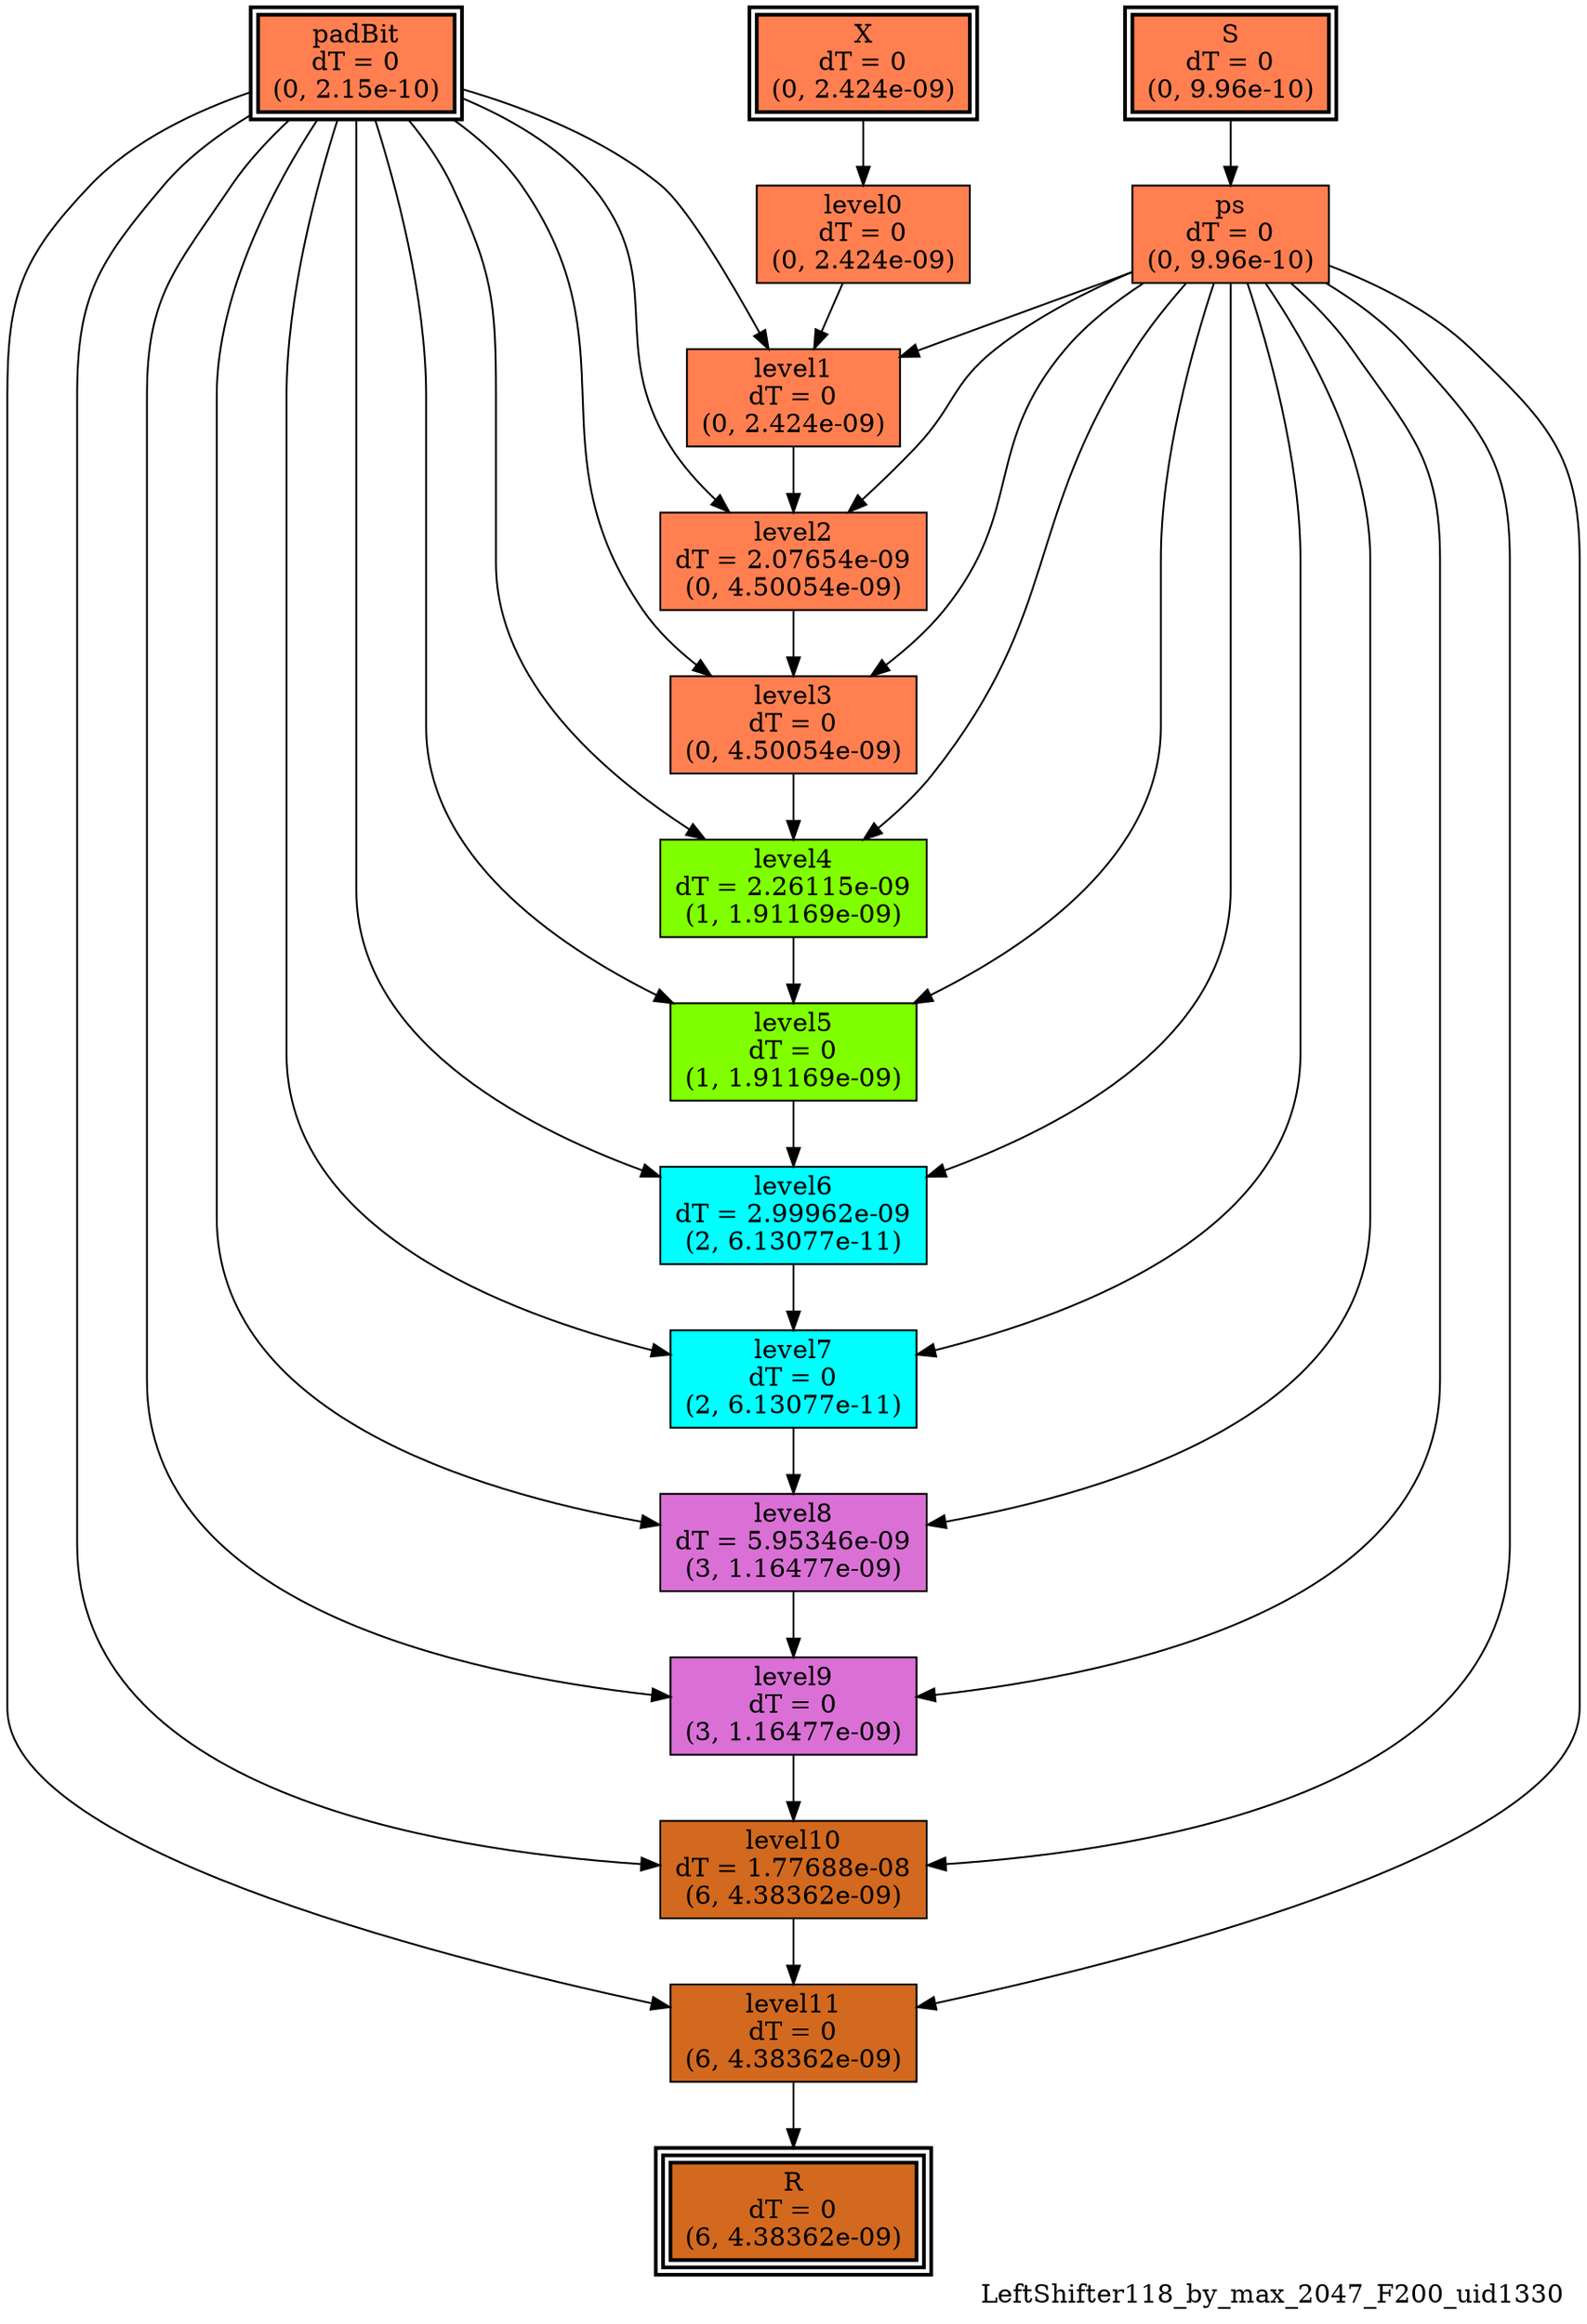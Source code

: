 digraph LeftShifter118_by_max_2047_F200_uid1330
{
	//graph drawing options
	label=LeftShifter118_by_max_2047_F200_uid1330;
	labelloc=bottom;
	labeljust=right;
	ratio=auto;
	nodesep=0.25;
	ranksep=0.5;

	//input/output signals of operator LeftShifter118_by_max_2047_F200_uid1330
	X__LeftShifter118_by_max_2047_F200_uid1330 [ label="X\ndT = 0\n(0, 2.424e-09)", shape=box, color=black, style="bold, filled", fillcolor=coral, peripheries=2 ];
	S__LeftShifter118_by_max_2047_F200_uid1330 [ label="S\ndT = 0\n(0, 9.96e-10)", shape=box, color=black, style="bold, filled", fillcolor=coral, peripheries=2 ];
	padBit__LeftShifter118_by_max_2047_F200_uid1330 [ label="padBit\ndT = 0\n(0, 2.15e-10)", shape=box, color=black, style="bold, filled", fillcolor=coral, peripheries=2 ];
	R__LeftShifter118_by_max_2047_F200_uid1330 [ label="R\ndT = 0\n(6, 4.38362e-09)", shape=box, color=black, style="bold, filled", fillcolor=chocolate, peripheries=3 ];
	{rank=same X__LeftShifter118_by_max_2047_F200_uid1330, S__LeftShifter118_by_max_2047_F200_uid1330, padBit__LeftShifter118_by_max_2047_F200_uid1330};
	{rank=same R__LeftShifter118_by_max_2047_F200_uid1330};
	//internal signals of operator LeftShifter118_by_max_2047_F200_uid1330
	ps__LeftShifter118_by_max_2047_F200_uid1330 [ label="ps\ndT = 0\n(0, 9.96e-10)", shape=box, color=black, style=filled, fillcolor=coral, peripheries=1 ];
	level0__LeftShifter118_by_max_2047_F200_uid1330 [ label="level0\ndT = 0\n(0, 2.424e-09)", shape=box, color=black, style=filled, fillcolor=coral, peripheries=1 ];
	level1__LeftShifter118_by_max_2047_F200_uid1330 [ label="level1\ndT = 0\n(0, 2.424e-09)", shape=box, color=black, style=filled, fillcolor=coral, peripheries=1 ];
	level2__LeftShifter118_by_max_2047_F200_uid1330 [ label="level2\ndT = 2.07654e-09\n(0, 4.50054e-09)", shape=box, color=black, style=filled, fillcolor=coral, peripheries=1 ];
	level3__LeftShifter118_by_max_2047_F200_uid1330 [ label="level3\ndT = 0\n(0, 4.50054e-09)", shape=box, color=black, style=filled, fillcolor=coral, peripheries=1 ];
	level4__LeftShifter118_by_max_2047_F200_uid1330 [ label="level4\ndT = 2.26115e-09\n(1, 1.91169e-09)", shape=box, color=black, style=filled, fillcolor=chartreuse, peripheries=1 ];
	level5__LeftShifter118_by_max_2047_F200_uid1330 [ label="level5\ndT = 0\n(1, 1.91169e-09)", shape=box, color=black, style=filled, fillcolor=chartreuse, peripheries=1 ];
	level6__LeftShifter118_by_max_2047_F200_uid1330 [ label="level6\ndT = 2.99962e-09\n(2, 6.13077e-11)", shape=box, color=black, style=filled, fillcolor=cyan, peripheries=1 ];
	level7__LeftShifter118_by_max_2047_F200_uid1330 [ label="level7\ndT = 0\n(2, 6.13077e-11)", shape=box, color=black, style=filled, fillcolor=cyan, peripheries=1 ];
	level8__LeftShifter118_by_max_2047_F200_uid1330 [ label="level8\ndT = 5.95346e-09\n(3, 1.16477e-09)", shape=box, color=black, style=filled, fillcolor=orchid, peripheries=1 ];
	level9__LeftShifter118_by_max_2047_F200_uid1330 [ label="level9\ndT = 0\n(3, 1.16477e-09)", shape=box, color=black, style=filled, fillcolor=orchid, peripheries=1 ];
	level10__LeftShifter118_by_max_2047_F200_uid1330 [ label="level10\ndT = 1.77688e-08\n(6, 4.38362e-09)", shape=box, color=black, style=filled, fillcolor=chocolate, peripheries=1 ];
	level11__LeftShifter118_by_max_2047_F200_uid1330 [ label="level11\ndT = 0\n(6, 4.38362e-09)", shape=box, color=black, style=filled, fillcolor=chocolate, peripheries=1 ];

	//subcomponents of operator LeftShifter118_by_max_2047_F200_uid1330

	//input and internal signal connections of operator LeftShifter118_by_max_2047_F200_uid1330
	X__LeftShifter118_by_max_2047_F200_uid1330 -> level0__LeftShifter118_by_max_2047_F200_uid1330 [ arrowhead=normal, arrowsize=1.0, arrowtail=normal, color=black, dir=forward  ];
	S__LeftShifter118_by_max_2047_F200_uid1330 -> ps__LeftShifter118_by_max_2047_F200_uid1330 [ arrowhead=normal, arrowsize=1.0, arrowtail=normal, color=black, dir=forward  ];
	padBit__LeftShifter118_by_max_2047_F200_uid1330 -> level1__LeftShifter118_by_max_2047_F200_uid1330 [ arrowhead=normal, arrowsize=1.0, arrowtail=normal, color=black, dir=forward  ];
	padBit__LeftShifter118_by_max_2047_F200_uid1330 -> level2__LeftShifter118_by_max_2047_F200_uid1330 [ arrowhead=normal, arrowsize=1.0, arrowtail=normal, color=black, dir=forward  ];
	padBit__LeftShifter118_by_max_2047_F200_uid1330 -> level3__LeftShifter118_by_max_2047_F200_uid1330 [ arrowhead=normal, arrowsize=1.0, arrowtail=normal, color=black, dir=forward  ];
	padBit__LeftShifter118_by_max_2047_F200_uid1330 -> level4__LeftShifter118_by_max_2047_F200_uid1330 [ arrowhead=normal, arrowsize=1.0, arrowtail=normal, color=black, dir=forward  ];
	padBit__LeftShifter118_by_max_2047_F200_uid1330 -> level5__LeftShifter118_by_max_2047_F200_uid1330 [ arrowhead=normal, arrowsize=1.0, arrowtail=normal, color=black, dir=forward  ];
	padBit__LeftShifter118_by_max_2047_F200_uid1330 -> level6__LeftShifter118_by_max_2047_F200_uid1330 [ arrowhead=normal, arrowsize=1.0, arrowtail=normal, color=black, dir=forward  ];
	padBit__LeftShifter118_by_max_2047_F200_uid1330 -> level7__LeftShifter118_by_max_2047_F200_uid1330 [ arrowhead=normal, arrowsize=1.0, arrowtail=normal, color=black, dir=forward  ];
	padBit__LeftShifter118_by_max_2047_F200_uid1330 -> level8__LeftShifter118_by_max_2047_F200_uid1330 [ arrowhead=normal, arrowsize=1.0, arrowtail=normal, color=black, dir=forward  ];
	padBit__LeftShifter118_by_max_2047_F200_uid1330 -> level9__LeftShifter118_by_max_2047_F200_uid1330 [ arrowhead=normal, arrowsize=1.0, arrowtail=normal, color=black, dir=forward  ];
	padBit__LeftShifter118_by_max_2047_F200_uid1330 -> level10__LeftShifter118_by_max_2047_F200_uid1330 [ arrowhead=normal, arrowsize=1.0, arrowtail=normal, color=black, dir=forward  ];
	padBit__LeftShifter118_by_max_2047_F200_uid1330 -> level11__LeftShifter118_by_max_2047_F200_uid1330 [ arrowhead=normal, arrowsize=1.0, arrowtail=normal, color=black, dir=forward  ];
	ps__LeftShifter118_by_max_2047_F200_uid1330 -> level1__LeftShifter118_by_max_2047_F200_uid1330 [ arrowhead=normal, arrowsize=1.0, arrowtail=normal, color=black, dir=forward  ];
	ps__LeftShifter118_by_max_2047_F200_uid1330 -> level2__LeftShifter118_by_max_2047_F200_uid1330 [ arrowhead=normal, arrowsize=1.0, arrowtail=normal, color=black, dir=forward  ];
	ps__LeftShifter118_by_max_2047_F200_uid1330 -> level3__LeftShifter118_by_max_2047_F200_uid1330 [ arrowhead=normal, arrowsize=1.0, arrowtail=normal, color=black, dir=forward  ];
	ps__LeftShifter118_by_max_2047_F200_uid1330 -> level4__LeftShifter118_by_max_2047_F200_uid1330 [ arrowhead=normal, arrowsize=1.0, arrowtail=normal, color=black, dir=forward  ];
	ps__LeftShifter118_by_max_2047_F200_uid1330 -> level5__LeftShifter118_by_max_2047_F200_uid1330 [ arrowhead=normal, arrowsize=1.0, arrowtail=normal, color=black, dir=forward  ];
	ps__LeftShifter118_by_max_2047_F200_uid1330 -> level6__LeftShifter118_by_max_2047_F200_uid1330 [ arrowhead=normal, arrowsize=1.0, arrowtail=normal, color=black, dir=forward  ];
	ps__LeftShifter118_by_max_2047_F200_uid1330 -> level7__LeftShifter118_by_max_2047_F200_uid1330 [ arrowhead=normal, arrowsize=1.0, arrowtail=normal, color=black, dir=forward  ];
	ps__LeftShifter118_by_max_2047_F200_uid1330 -> level8__LeftShifter118_by_max_2047_F200_uid1330 [ arrowhead=normal, arrowsize=1.0, arrowtail=normal, color=black, dir=forward  ];
	ps__LeftShifter118_by_max_2047_F200_uid1330 -> level9__LeftShifter118_by_max_2047_F200_uid1330 [ arrowhead=normal, arrowsize=1.0, arrowtail=normal, color=black, dir=forward  ];
	ps__LeftShifter118_by_max_2047_F200_uid1330 -> level10__LeftShifter118_by_max_2047_F200_uid1330 [ arrowhead=normal, arrowsize=1.0, arrowtail=normal, color=black, dir=forward  ];
	ps__LeftShifter118_by_max_2047_F200_uid1330 -> level11__LeftShifter118_by_max_2047_F200_uid1330 [ arrowhead=normal, arrowsize=1.0, arrowtail=normal, color=black, dir=forward  ];
	level0__LeftShifter118_by_max_2047_F200_uid1330 -> level1__LeftShifter118_by_max_2047_F200_uid1330 [ arrowhead=normal, arrowsize=1.0, arrowtail=normal, color=black, dir=forward  ];
	level1__LeftShifter118_by_max_2047_F200_uid1330 -> level2__LeftShifter118_by_max_2047_F200_uid1330 [ arrowhead=normal, arrowsize=1.0, arrowtail=normal, color=black, dir=forward  ];
	level2__LeftShifter118_by_max_2047_F200_uid1330 -> level3__LeftShifter118_by_max_2047_F200_uid1330 [ arrowhead=normal, arrowsize=1.0, arrowtail=normal, color=black, dir=forward  ];
	level3__LeftShifter118_by_max_2047_F200_uid1330 -> level4__LeftShifter118_by_max_2047_F200_uid1330 [ arrowhead=normal, arrowsize=1.0, arrowtail=normal, color=black, dir=forward  ];
	level4__LeftShifter118_by_max_2047_F200_uid1330 -> level5__LeftShifter118_by_max_2047_F200_uid1330 [ arrowhead=normal, arrowsize=1.0, arrowtail=normal, color=black, dir=forward  ];
	level5__LeftShifter118_by_max_2047_F200_uid1330 -> level6__LeftShifter118_by_max_2047_F200_uid1330 [ arrowhead=normal, arrowsize=1.0, arrowtail=normal, color=black, dir=forward  ];
	level6__LeftShifter118_by_max_2047_F200_uid1330 -> level7__LeftShifter118_by_max_2047_F200_uid1330 [ arrowhead=normal, arrowsize=1.0, arrowtail=normal, color=black, dir=forward  ];
	level7__LeftShifter118_by_max_2047_F200_uid1330 -> level8__LeftShifter118_by_max_2047_F200_uid1330 [ arrowhead=normal, arrowsize=1.0, arrowtail=normal, color=black, dir=forward  ];
	level8__LeftShifter118_by_max_2047_F200_uid1330 -> level9__LeftShifter118_by_max_2047_F200_uid1330 [ arrowhead=normal, arrowsize=1.0, arrowtail=normal, color=black, dir=forward  ];
	level9__LeftShifter118_by_max_2047_F200_uid1330 -> level10__LeftShifter118_by_max_2047_F200_uid1330 [ arrowhead=normal, arrowsize=1.0, arrowtail=normal, color=black, dir=forward  ];
	level10__LeftShifter118_by_max_2047_F200_uid1330 -> level11__LeftShifter118_by_max_2047_F200_uid1330 [ arrowhead=normal, arrowsize=1.0, arrowtail=normal, color=black, dir=forward  ];
	level11__LeftShifter118_by_max_2047_F200_uid1330 -> R__LeftShifter118_by_max_2047_F200_uid1330 [ arrowhead=normal, arrowsize=1.0, arrowtail=normal, color=black, dir=forward  ];
}

